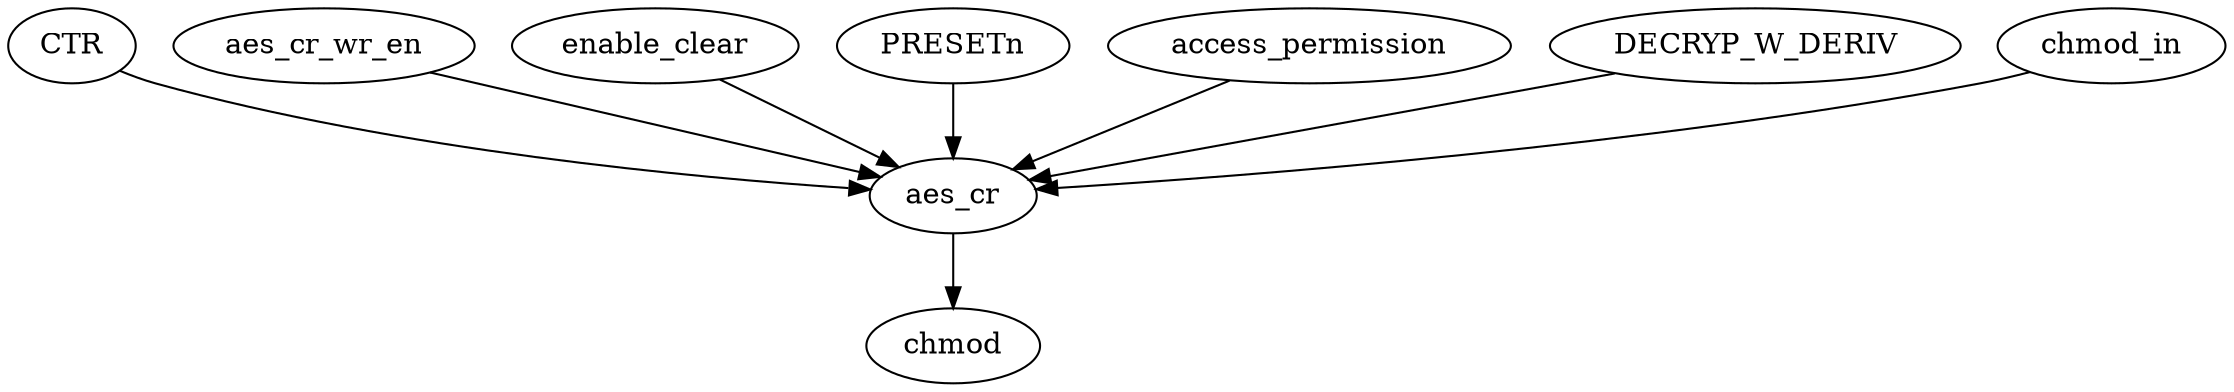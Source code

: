 strict digraph "" {
	CTR	 [complexity=6,
		importance=0.1305421733,
		rank=0.0217570288833];
	aes_cr	 [complexity=2,
		importance=0.0612537996717,
		rank=0.0306268998358];
	CTR -> aes_cr;
	aes_cr_wr_en	 [complexity=5,
		importance=0.564647166108,
		rank=0.112929433222];
	aes_cr_wr_en -> aes_cr;
	chmod	 [complexity=0,
		importance=0.0108354337218,
		rank=0.0];
	aes_cr -> chmod;
	enable_clear	 [complexity=3,
		importance=0.13506862698,
		rank=0.04502287566];
	enable_clear -> aes_cr;
	PRESETn	 [complexity=3,
		importance=0.681826370345,
		rank=0.227275456782];
	PRESETn -> aes_cr;
	access_permission	 [complexity=4,
		importance=0.49990557462,
		rank=0.124976393655];
	access_permission -> aes_cr;
	DECRYP_W_DERIV	 [complexity=6,
		importance=0.1305421733,
		rank=0.0217570288833];
	DECRYP_W_DERIV -> aes_cr;
	chmod_in	 [complexity=6,
		importance=0.130943897612,
		rank=0.0218239829354];
	chmod_in -> aes_cr;
}
